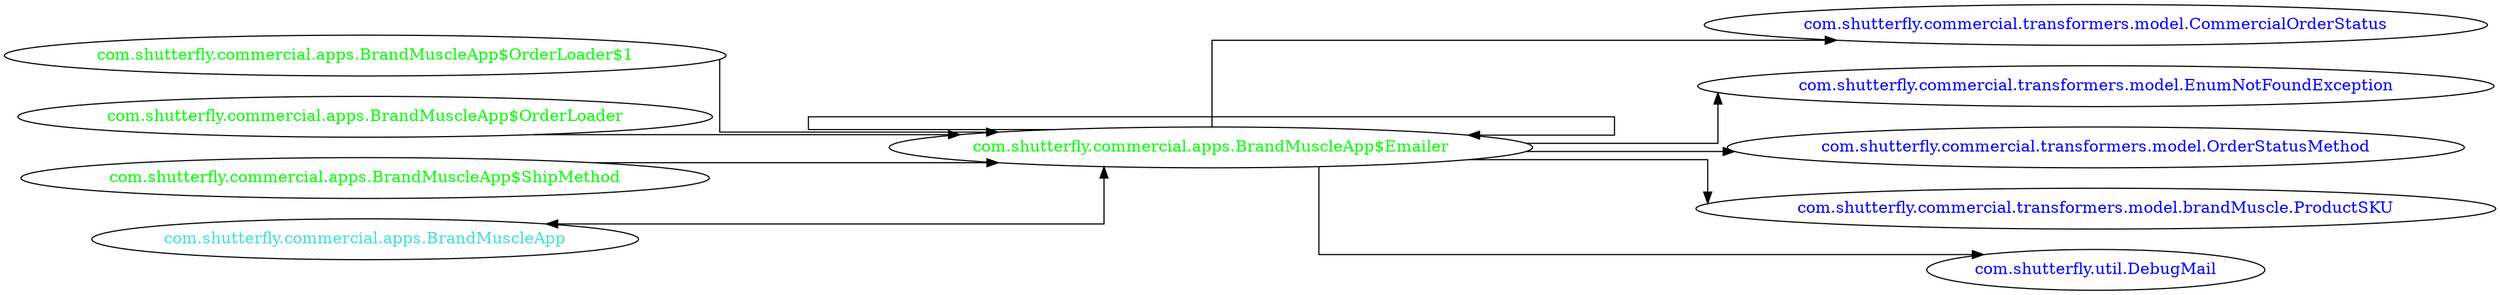 digraph dependencyGraph {
 concentrate=true;
 ranksep="2.0";
 rankdir="LR"; 
 splines="ortho";
"com.shutterfly.commercial.apps.BrandMuscleApp$Emailer" [fontcolor="red"];
"com.shutterfly.commercial.transformers.model.CommercialOrderStatus" [ fontcolor="blue" ];
"com.shutterfly.commercial.apps.BrandMuscleApp$Emailer"->"com.shutterfly.commercial.transformers.model.CommercialOrderStatus";
"com.shutterfly.commercial.transformers.model.EnumNotFoundException" [ fontcolor="blue" ];
"com.shutterfly.commercial.apps.BrandMuscleApp$Emailer"->"com.shutterfly.commercial.transformers.model.EnumNotFoundException";
"com.shutterfly.commercial.transformers.model.OrderStatusMethod" [ fontcolor="blue" ];
"com.shutterfly.commercial.apps.BrandMuscleApp$Emailer"->"com.shutterfly.commercial.transformers.model.OrderStatusMethod";
"com.shutterfly.commercial.transformers.model.brandMuscle.ProductSKU" [ fontcolor="blue" ];
"com.shutterfly.commercial.apps.BrandMuscleApp$Emailer"->"com.shutterfly.commercial.transformers.model.brandMuscle.ProductSKU";
"com.shutterfly.util.DebugMail" [ fontcolor="blue" ];
"com.shutterfly.commercial.apps.BrandMuscleApp$Emailer"->"com.shutterfly.util.DebugMail";
"com.shutterfly.commercial.apps.BrandMuscleApp$Emailer" [ fontcolor="green" ];
"com.shutterfly.commercial.apps.BrandMuscleApp$Emailer"->"com.shutterfly.commercial.apps.BrandMuscleApp$Emailer";
"com.shutterfly.commercial.apps.BrandMuscleApp$OrderLoader$1" [ fontcolor="green" ];
"com.shutterfly.commercial.apps.BrandMuscleApp$OrderLoader$1"->"com.shutterfly.commercial.apps.BrandMuscleApp$Emailer";
"com.shutterfly.commercial.apps.BrandMuscleApp$OrderLoader" [ fontcolor="green" ];
"com.shutterfly.commercial.apps.BrandMuscleApp$OrderLoader"->"com.shutterfly.commercial.apps.BrandMuscleApp$Emailer";
"com.shutterfly.commercial.apps.BrandMuscleApp$ShipMethod" [ fontcolor="green" ];
"com.shutterfly.commercial.apps.BrandMuscleApp$ShipMethod"->"com.shutterfly.commercial.apps.BrandMuscleApp$Emailer";
"com.shutterfly.commercial.apps.BrandMuscleApp" [ fontcolor="turquoise" ];
"com.shutterfly.commercial.apps.BrandMuscleApp"->"com.shutterfly.commercial.apps.BrandMuscleApp$Emailer" [dir=both];
}